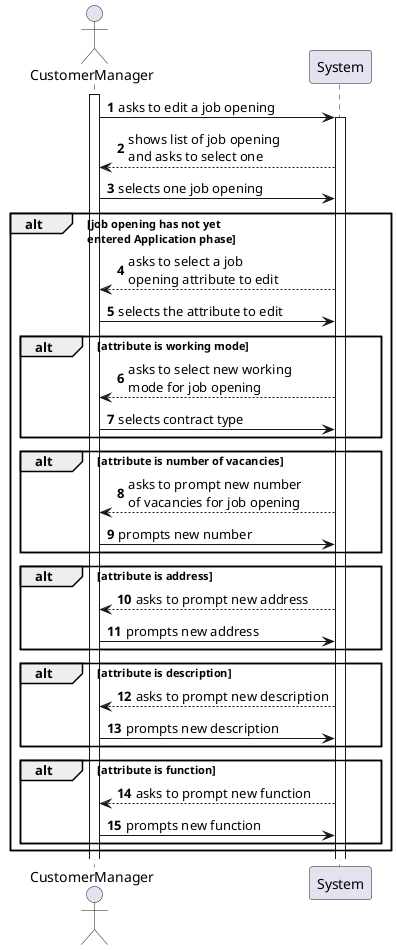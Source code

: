 @startuml
'https://plantuml.com/sequence-diagram

autonumber

actor CustomerManager
participant System

activate CustomerManager
CustomerManager -> System : asks to edit a job opening
activate System
System --> CustomerManager : shows list of job opening\nand asks to select one
CustomerManager -> System : selects one job opening
alt job opening has not yet\nentered Application phase
System --> CustomerManager : asks to select a job\nopening attribute to edit
CustomerManager -> System : selects the attribute to edit
alt attribute is working mode
System --> CustomerManager : asks to select new working\nmode for job opening
CustomerManager -> System : selects contract type
end alt
alt attribute is number of vacancies
System --> CustomerManager : asks to prompt new number\nof vacancies for job opening
CustomerManager -> System : prompts new number
end alt
alt attribute is address
System --> CustomerManager : asks to prompt new address
CustomerManager -> System : prompts new address
end alt
alt attribute is description
System --> CustomerManager : asks to prompt new description
CustomerManager -> System : prompts new description
end alt
alt attribute is function
System --> CustomerManager : asks to prompt new function
CustomerManager -> System : prompts new function
end alt
end alt
@enduml